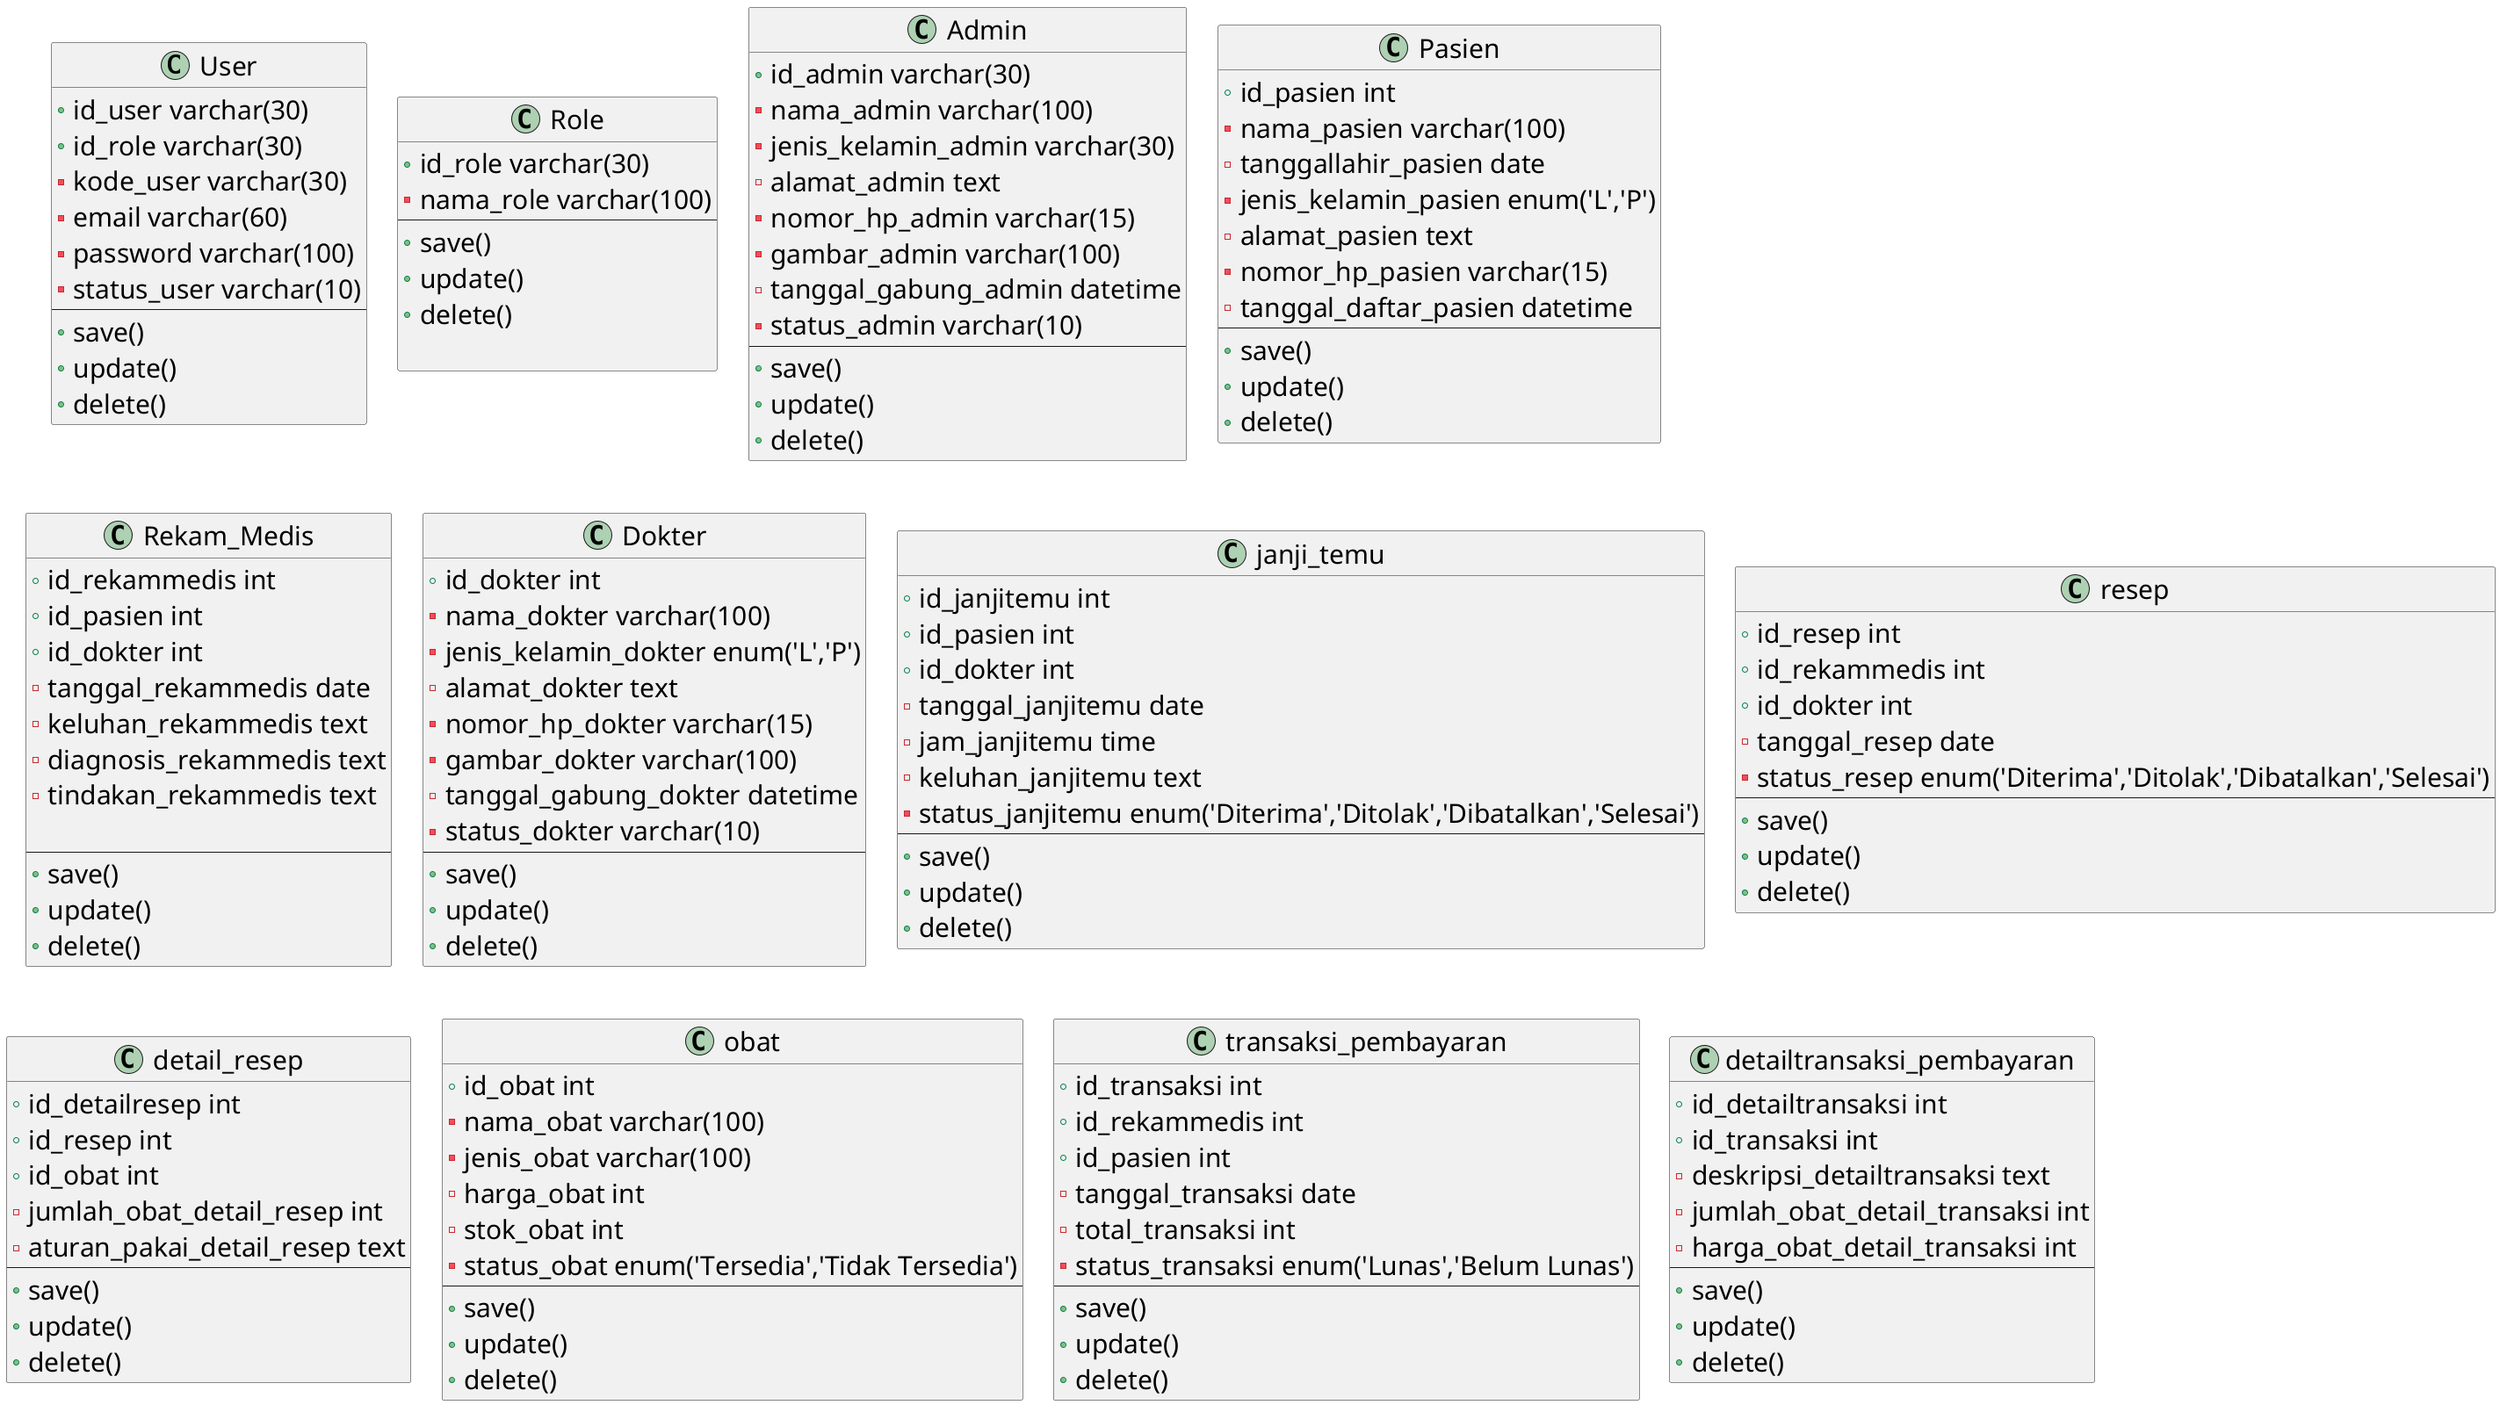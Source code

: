 @startuml

skinparam defaultFontsize 30

skinparam defaultFontName Arial


class User {
    + id_user varchar(30)
    + id_role varchar(30)
    - kode_user varchar(30)
    - email varchar(60)
    - password varchar(100)
    - status_user varchar(10)    
    ---
    + save()
    + update()
    + delete()
}

class Role {
    + id_role varchar(30)
    - nama_role varchar(100)
    ---
    + save()
    + update()
    + delete()

}

class Admin {
    + id_admin varchar(30)
    - nama_admin varchar(100)
    - jenis_kelamin_admin varchar(30)
    - alamat_admin text
    - nomor_hp_admin varchar(15)
    - gambar_admin varchar(100)
    - tanggal_gabung_admin datetime
    - status_admin varchar(10)
    ---
    + save()
    + update()
    + delete()
}



class Pasien {
    + id_pasien int
    - nama_pasien varchar(100)
    - tanggallahir_pasien date
    - jenis_kelamin_pasien enum('L','P')
    - alamat_pasien text
    - nomor_hp_pasien varchar(15)    
    - tanggal_daftar_pasien datetime    
    ---
    + save()
    + update()
    + delete()
}

class Rekam_Medis {
    + id_rekammedis int
    + id_pasien int
    + id_dokter int
    - tanggal_rekammedis date
    - keluhan_rekammedis text
    - diagnosis_rekammedis text
    - tindakan_rekammedis text
   
    ---
    + save()
    + update()
    + delete()
}

class Dokter {
    + id_dokter int
    - nama_dokter varchar(100)
    - jenis_kelamin_dokter enum('L','P')
    - alamat_dokter text
    - nomor_hp_dokter varchar(15)
    - gambar_dokter varchar(100)
    - tanggal_gabung_dokter datetime
    - status_dokter varchar(10)
    ---
    + save()
    + update()
    + delete()
}

class janji_temu{
    + id_janjitemu int
    + id_pasien int
    + id_dokter int
    - tanggal_janjitemu date
    - jam_janjitemu time
    - keluhan_janjitemu text
    - status_janjitemu enum('Diterima','Ditolak','Dibatalkan','Selesai')
    ---
    + save()
    + update()
    + delete()
}

class resep{
    + id_resep int
    + id_rekammedis int
    + id_dokter int
    - tanggal_resep date
    - status_resep enum('Diterima','Ditolak','Dibatalkan','Selesai')
    ---
    + save()
    + update()
    + delete()
}

class detail_resep{
    + id_detailresep int
    + id_resep int
    + id_obat int
    - jumlah_obat_detail_resep int
    - aturan_pakai_detail_resep text
    ---
    + save()
    + update()
    + delete()
}

class obat{
    + id_obat int
    - nama_obat varchar(100)
    - jenis_obat varchar(100)
    - harga_obat int
    - stok_obat int
    - status_obat enum('Tersedia','Tidak Tersedia')
    ---
    + save()
    + update()
    + delete()
}

class transaksi_pembayaran{
    + id_transaksi int
    + id_rekammedis int
    + id_pasien int
    - tanggal_transaksi date
    - total_transaksi int
    - status_transaksi enum('Lunas','Belum Lunas')
    ---
    + save()
    + update()
    + delete()
}

class detailtransaksi_pembayaran{
    + id_detailtransaksi int
    + id_transaksi int
    - deskripsi_detailtransaksi text
    - jumlah_obat_detail_transaksi int
    - harga_obat_detail_transaksi int
    ---
    + save()
    + update()
    + delete()
}

@enduml